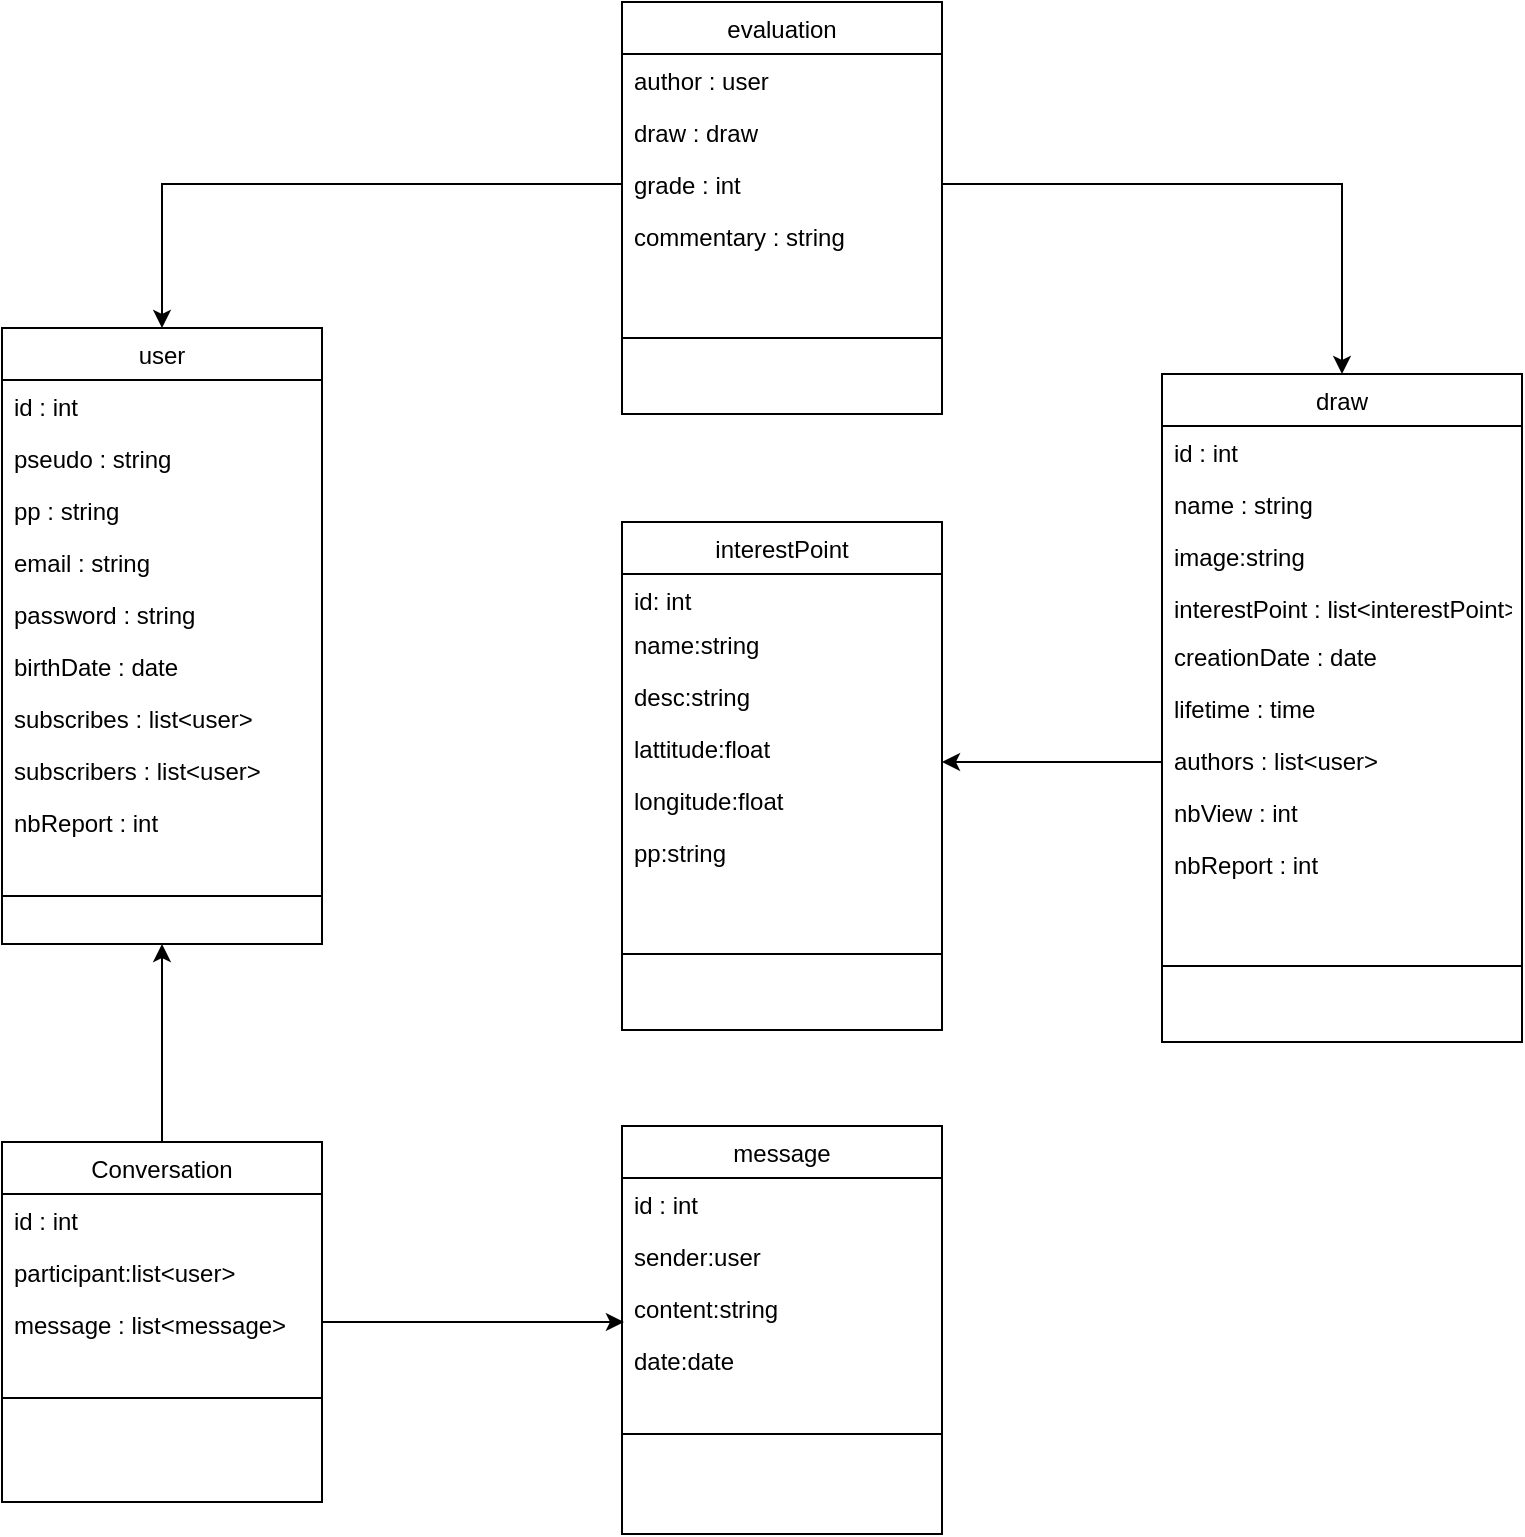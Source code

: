 <mxfile version="20.4.0" type="device"><diagram id="C5RBs43oDa-KdzZeNtuy" name="Page-1"><mxGraphModel dx="1406" dy="1872" grid="1" gridSize="10" guides="1" tooltips="1" connect="1" arrows="1" fold="1" page="1" pageScale="1" pageWidth="827" pageHeight="1169" math="0" shadow="0"><root><mxCell id="WIyWlLk6GJQsqaUBKTNV-0"/><mxCell id="WIyWlLk6GJQsqaUBKTNV-1" parent="WIyWlLk6GJQsqaUBKTNV-0"/><mxCell id="zkfFHV4jXpPFQw0GAbJ--0" value="user" style="swimlane;fontStyle=0;align=center;verticalAlign=top;childLayout=stackLayout;horizontal=1;startSize=26;horizontalStack=0;resizeParent=1;resizeLast=0;collapsible=1;marginBottom=0;rounded=0;shadow=0;strokeWidth=1;" parent="WIyWlLk6GJQsqaUBKTNV-1" vertex="1"><mxGeometry x="30" y="123" width="160" height="308" as="geometry"><mxRectangle x="230" y="140" width="160" height="26" as="alternateBounds"/></mxGeometry></mxCell><mxCell id="zkfFHV4jXpPFQw0GAbJ--1" value="id : int" style="text;align=left;verticalAlign=top;spacingLeft=4;spacingRight=4;overflow=hidden;rotatable=0;points=[[0,0.5],[1,0.5]];portConstraint=eastwest;fontStyle=0" parent="zkfFHV4jXpPFQw0GAbJ--0" vertex="1"><mxGeometry y="26" width="160" height="26" as="geometry"/></mxCell><mxCell id="zkfFHV4jXpPFQw0GAbJ--2" value="pseudo : string" style="text;align=left;verticalAlign=top;spacingLeft=4;spacingRight=4;overflow=hidden;rotatable=0;points=[[0,0.5],[1,0.5]];portConstraint=eastwest;rounded=0;shadow=0;html=0;" parent="zkfFHV4jXpPFQw0GAbJ--0" vertex="1"><mxGeometry y="52" width="160" height="26" as="geometry"/></mxCell><mxCell id="dtUfIxOzaXezNg2mQlsM-30" value="pp : string" style="text;align=left;verticalAlign=top;spacingLeft=4;spacingRight=4;overflow=hidden;rotatable=0;points=[[0,0.5],[1,0.5]];portConstraint=eastwest;rounded=0;shadow=0;html=0;" vertex="1" parent="zkfFHV4jXpPFQw0GAbJ--0"><mxGeometry y="78" width="160" height="26" as="geometry"/></mxCell><mxCell id="zkfFHV4jXpPFQw0GAbJ--3" value="email : string" style="text;align=left;verticalAlign=top;spacingLeft=4;spacingRight=4;overflow=hidden;rotatable=0;points=[[0,0.5],[1,0.5]];portConstraint=eastwest;rounded=0;shadow=0;html=0;" parent="zkfFHV4jXpPFQw0GAbJ--0" vertex="1"><mxGeometry y="104" width="160" height="26" as="geometry"/></mxCell><mxCell id="MYBySqeMSs_uls0IDuyD-0" value="password : string" style="text;align=left;verticalAlign=top;spacingLeft=4;spacingRight=4;overflow=hidden;rotatable=0;points=[[0,0.5],[1,0.5]];portConstraint=eastwest;rounded=0;shadow=0;html=0;" parent="zkfFHV4jXpPFQw0GAbJ--0" vertex="1"><mxGeometry y="130" width="160" height="26" as="geometry"/></mxCell><mxCell id="yzDL4b6_3ntWsnua6wBX-6" value="birthDate : date" style="text;align=left;verticalAlign=top;spacingLeft=4;spacingRight=4;overflow=hidden;rotatable=0;points=[[0,0.5],[1,0.5]];portConstraint=eastwest;rounded=0;shadow=0;html=0;" parent="zkfFHV4jXpPFQw0GAbJ--0" vertex="1"><mxGeometry y="156" width="160" height="26" as="geometry"/></mxCell><mxCell id="dtUfIxOzaXezNg2mQlsM-0" value="subscribes : list&lt;user&gt;" style="text;align=left;verticalAlign=top;spacingLeft=4;spacingRight=4;overflow=hidden;rotatable=0;points=[[0,0.5],[1,0.5]];portConstraint=eastwest;rounded=0;shadow=0;html=0;" vertex="1" parent="zkfFHV4jXpPFQw0GAbJ--0"><mxGeometry y="182" width="160" height="26" as="geometry"/></mxCell><mxCell id="dtUfIxOzaXezNg2mQlsM-1" value="subscribers : list&lt;user&gt;" style="text;align=left;verticalAlign=top;spacingLeft=4;spacingRight=4;overflow=hidden;rotatable=0;points=[[0,0.5],[1,0.5]];portConstraint=eastwest;rounded=0;shadow=0;html=0;" vertex="1" parent="zkfFHV4jXpPFQw0GAbJ--0"><mxGeometry y="208" width="160" height="26" as="geometry"/></mxCell><mxCell id="dtUfIxOzaXezNg2mQlsM-6" value="nbReport : int" style="text;align=left;verticalAlign=top;spacingLeft=4;spacingRight=4;overflow=hidden;rotatable=0;points=[[0,0.5],[1,0.5]];portConstraint=eastwest;fontStyle=0" vertex="1" parent="zkfFHV4jXpPFQw0GAbJ--0"><mxGeometry y="234" width="160" height="26" as="geometry"/></mxCell><mxCell id="zkfFHV4jXpPFQw0GAbJ--4" value="" style="line;html=1;strokeWidth=1;align=left;verticalAlign=middle;spacingTop=-1;spacingLeft=3;spacingRight=3;rotatable=0;labelPosition=right;points=[];portConstraint=eastwest;" parent="zkfFHV4jXpPFQw0GAbJ--0" vertex="1"><mxGeometry y="260" width="160" height="48" as="geometry"/></mxCell><mxCell id="yzDL4b6_3ntWsnua6wBX-24" style="edgeStyle=orthogonalEdgeStyle;rounded=0;orthogonalLoop=1;jettySize=auto;html=1;" parent="WIyWlLk6GJQsqaUBKTNV-1" source="MYBySqeMSs_uls0IDuyD-8" edge="1"><mxGeometry relative="1" as="geometry"><mxPoint x="500" y="340" as="targetPoint"/><Array as="points"><mxPoint x="500" y="340"/></Array></mxGeometry></mxCell><mxCell id="MYBySqeMSs_uls0IDuyD-8" value="draw" style="swimlane;fontStyle=0;align=center;verticalAlign=top;childLayout=stackLayout;horizontal=1;startSize=26;horizontalStack=0;resizeParent=1;resizeParentMax=0;resizeLast=0;collapsible=1;marginBottom=0;" parent="WIyWlLk6GJQsqaUBKTNV-1" vertex="1"><mxGeometry x="610" y="146" width="180" height="334" as="geometry"/></mxCell><mxCell id="MYBySqeMSs_uls0IDuyD-9" value="id : int" style="text;strokeColor=none;fillColor=none;align=left;verticalAlign=top;spacingLeft=4;spacingRight=4;overflow=hidden;rotatable=0;points=[[0,0.5],[1,0.5]];portConstraint=eastwest;fontStyle=0" parent="MYBySqeMSs_uls0IDuyD-8" vertex="1"><mxGeometry y="26" width="180" height="26" as="geometry"/></mxCell><mxCell id="MYBySqeMSs_uls0IDuyD-13" value="name : string" style="text;strokeColor=none;fillColor=none;align=left;verticalAlign=top;spacingLeft=4;spacingRight=4;overflow=hidden;rotatable=0;points=[[0,0.5],[1,0.5]];portConstraint=eastwest;" parent="MYBySqeMSs_uls0IDuyD-8" vertex="1"><mxGeometry y="52" width="180" height="26" as="geometry"/></mxCell><mxCell id="dtUfIxOzaXezNg2mQlsM-31" value="image:string" style="text;strokeColor=none;fillColor=none;align=left;verticalAlign=top;spacingLeft=4;spacingRight=4;overflow=hidden;rotatable=0;points=[[0,0.5],[1,0.5]];portConstraint=eastwest;fontStyle=0" vertex="1" parent="MYBySqeMSs_uls0IDuyD-8"><mxGeometry y="78" width="180" height="26" as="geometry"/></mxCell><mxCell id="yzDL4b6_3ntWsnua6wBX-25" value="interestPoint : list&lt;interestPoint&gt;" style="text;strokeColor=none;fillColor=none;align=left;verticalAlign=top;spacingLeft=4;spacingRight=4;overflow=hidden;rotatable=0;points=[[0,0.5],[1,0.5]];portConstraint=eastwest;fontStyle=0" parent="MYBySqeMSs_uls0IDuyD-8" vertex="1"><mxGeometry y="104" width="180" height="24" as="geometry"/></mxCell><mxCell id="yzDL4b6_3ntWsnua6wBX-26" value="creationDate : date" style="text;strokeColor=none;fillColor=none;align=left;verticalAlign=top;spacingLeft=4;spacingRight=4;overflow=hidden;rotatable=0;points=[[0,0.5],[1,0.5]];portConstraint=eastwest;" parent="MYBySqeMSs_uls0IDuyD-8" vertex="1"><mxGeometry y="128" width="180" height="26" as="geometry"/></mxCell><mxCell id="yzDL4b6_3ntWsnua6wBX-27" value="lifetime : time" style="text;strokeColor=none;fillColor=none;align=left;verticalAlign=top;spacingLeft=4;spacingRight=4;overflow=hidden;rotatable=0;points=[[0,0.5],[1,0.5]];portConstraint=eastwest;" parent="MYBySqeMSs_uls0IDuyD-8" vertex="1"><mxGeometry y="154" width="180" height="26" as="geometry"/></mxCell><mxCell id="dtUfIxOzaXezNg2mQlsM-2" value="authors : list&lt;user&gt;" style="text;strokeColor=none;fillColor=none;align=left;verticalAlign=top;spacingLeft=4;spacingRight=4;overflow=hidden;rotatable=0;points=[[0,0.5],[1,0.5]];portConstraint=eastwest;" vertex="1" parent="MYBySqeMSs_uls0IDuyD-8"><mxGeometry y="180" width="180" height="26" as="geometry"/></mxCell><mxCell id="dtUfIxOzaXezNg2mQlsM-3" value="nbView : int" style="text;strokeColor=none;fillColor=none;align=left;verticalAlign=top;spacingLeft=4;spacingRight=4;overflow=hidden;rotatable=0;points=[[0,0.5],[1,0.5]];portConstraint=eastwest;fontStyle=0" vertex="1" parent="MYBySqeMSs_uls0IDuyD-8"><mxGeometry y="206" width="180" height="26" as="geometry"/></mxCell><mxCell id="dtUfIxOzaXezNg2mQlsM-5" value="nbReport : int" style="text;strokeColor=none;fillColor=none;align=left;verticalAlign=top;spacingLeft=4;spacingRight=4;overflow=hidden;rotatable=0;points=[[0,0.5],[1,0.5]];portConstraint=eastwest;fontStyle=0" vertex="1" parent="MYBySqeMSs_uls0IDuyD-8"><mxGeometry y="232" width="180" height="26" as="geometry"/></mxCell><mxCell id="MYBySqeMSs_uls0IDuyD-10" value="" style="line;strokeWidth=1;fillColor=none;align=left;verticalAlign=middle;spacingTop=-1;spacingLeft=3;spacingRight=3;rotatable=0;labelPosition=right;points=[];portConstraint=eastwest;strokeColor=inherit;" parent="MYBySqeMSs_uls0IDuyD-8" vertex="1"><mxGeometry y="258" width="180" height="76" as="geometry"/></mxCell><mxCell id="yzDL4b6_3ntWsnua6wBX-17" value="interestPoint" style="swimlane;fontStyle=0;align=center;verticalAlign=top;childLayout=stackLayout;horizontal=1;startSize=26;horizontalStack=0;resizeParent=1;resizeParentMax=0;resizeLast=0;collapsible=1;marginBottom=0;" parent="WIyWlLk6GJQsqaUBKTNV-1" vertex="1"><mxGeometry x="340" y="220" width="160" height="254" as="geometry"/></mxCell><mxCell id="yzDL4b6_3ntWsnua6wBX-18" value="id: int" style="text;strokeColor=none;fillColor=none;align=left;verticalAlign=top;spacingLeft=4;spacingRight=4;overflow=hidden;rotatable=0;points=[[0,0.5],[1,0.5]];portConstraint=eastwest;fontStyle=0" parent="yzDL4b6_3ntWsnua6wBX-17" vertex="1"><mxGeometry y="26" width="160" height="22" as="geometry"/></mxCell><mxCell id="yzDL4b6_3ntWsnua6wBX-19" value="name:string" style="text;strokeColor=none;fillColor=none;align=left;verticalAlign=top;spacingLeft=4;spacingRight=4;overflow=hidden;rotatable=0;points=[[0,0.5],[1,0.5]];portConstraint=eastwest;" parent="yzDL4b6_3ntWsnua6wBX-17" vertex="1"><mxGeometry y="48" width="160" height="26" as="geometry"/></mxCell><mxCell id="yzDL4b6_3ntWsnua6wBX-20" value="desc:string" style="text;strokeColor=none;fillColor=none;align=left;verticalAlign=top;spacingLeft=4;spacingRight=4;overflow=hidden;rotatable=0;points=[[0,0.5],[1,0.5]];portConstraint=eastwest;" parent="yzDL4b6_3ntWsnua6wBX-17" vertex="1"><mxGeometry y="74" width="160" height="26" as="geometry"/></mxCell><mxCell id="yzDL4b6_3ntWsnua6wBX-22" value="lattitude:float" style="text;strokeColor=none;fillColor=none;align=left;verticalAlign=top;spacingLeft=4;spacingRight=4;overflow=hidden;rotatable=0;points=[[0,0.5],[1,0.5]];portConstraint=eastwest;" parent="yzDL4b6_3ntWsnua6wBX-17" vertex="1"><mxGeometry y="100" width="160" height="26" as="geometry"/></mxCell><mxCell id="yzDL4b6_3ntWsnua6wBX-23" value="longitude:float" style="text;strokeColor=none;fillColor=none;align=left;verticalAlign=top;spacingLeft=4;spacingRight=4;overflow=hidden;rotatable=0;points=[[0,0.5],[1,0.5]];portConstraint=eastwest;" parent="yzDL4b6_3ntWsnua6wBX-17" vertex="1"><mxGeometry y="126" width="160" height="26" as="geometry"/></mxCell><mxCell id="dtUfIxOzaXezNg2mQlsM-29" value="pp:string" style="text;strokeColor=none;fillColor=none;align=left;verticalAlign=top;spacingLeft=4;spacingRight=4;overflow=hidden;rotatable=0;points=[[0,0.5],[1,0.5]];portConstraint=eastwest;" vertex="1" parent="yzDL4b6_3ntWsnua6wBX-17"><mxGeometry y="152" width="160" height="26" as="geometry"/></mxCell><mxCell id="yzDL4b6_3ntWsnua6wBX-21" value="" style="line;strokeWidth=1;fillColor=none;align=left;verticalAlign=middle;spacingTop=-1;spacingLeft=3;spacingRight=3;rotatable=0;labelPosition=right;points=[];portConstraint=eastwest;strokeColor=inherit;" parent="yzDL4b6_3ntWsnua6wBX-17" vertex="1"><mxGeometry y="178" width="160" height="76" as="geometry"/></mxCell><mxCell id="yzDL4b6_3ntWsnua6wBX-28" value="evaluation" style="swimlane;fontStyle=0;align=center;verticalAlign=top;childLayout=stackLayout;horizontal=1;startSize=26;horizontalStack=0;resizeParent=1;resizeParentMax=0;resizeLast=0;collapsible=1;marginBottom=0;" parent="WIyWlLk6GJQsqaUBKTNV-1" vertex="1"><mxGeometry x="340" y="-40" width="160" height="206" as="geometry"/></mxCell><mxCell id="yzDL4b6_3ntWsnua6wBX-29" value="author : user" style="text;strokeColor=none;fillColor=none;align=left;verticalAlign=top;spacingLeft=4;spacingRight=4;overflow=hidden;rotatable=0;points=[[0,0.5],[1,0.5]];portConstraint=eastwest;fontStyle=0" parent="yzDL4b6_3ntWsnua6wBX-28" vertex="1"><mxGeometry y="26" width="160" height="26" as="geometry"/></mxCell><mxCell id="yzDL4b6_3ntWsnua6wBX-30" value="draw : draw" style="text;strokeColor=none;fillColor=none;align=left;verticalAlign=top;spacingLeft=4;spacingRight=4;overflow=hidden;rotatable=0;points=[[0,0.5],[1,0.5]];portConstraint=eastwest;fontStyle=0" parent="yzDL4b6_3ntWsnua6wBX-28" vertex="1"><mxGeometry y="52" width="160" height="26" as="geometry"/></mxCell><mxCell id="yzDL4b6_3ntWsnua6wBX-32" value="grade : int" style="text;strokeColor=none;fillColor=none;align=left;verticalAlign=top;spacingLeft=4;spacingRight=4;overflow=hidden;rotatable=0;points=[[0,0.5],[1,0.5]];portConstraint=eastwest;" parent="yzDL4b6_3ntWsnua6wBX-28" vertex="1"><mxGeometry y="78" width="160" height="26" as="geometry"/></mxCell><mxCell id="dtUfIxOzaXezNg2mQlsM-4" value="commentary : string" style="text;strokeColor=none;fillColor=none;align=left;verticalAlign=top;spacingLeft=4;spacingRight=4;overflow=hidden;rotatable=0;points=[[0,0.5],[1,0.5]];portConstraint=eastwest;" vertex="1" parent="yzDL4b6_3ntWsnua6wBX-28"><mxGeometry y="104" width="160" height="26" as="geometry"/></mxCell><mxCell id="yzDL4b6_3ntWsnua6wBX-31" value="" style="line;strokeWidth=1;fillColor=none;align=left;verticalAlign=middle;spacingTop=-1;spacingLeft=3;spacingRight=3;rotatable=0;labelPosition=right;points=[];portConstraint=eastwest;strokeColor=inherit;" parent="yzDL4b6_3ntWsnua6wBX-28" vertex="1"><mxGeometry y="130" width="160" height="76" as="geometry"/></mxCell><mxCell id="yzDL4b6_3ntWsnua6wBX-33" style="edgeStyle=orthogonalEdgeStyle;rounded=0;orthogonalLoop=1;jettySize=auto;html=1;" parent="WIyWlLk6GJQsqaUBKTNV-1" source="yzDL4b6_3ntWsnua6wBX-32" target="zkfFHV4jXpPFQw0GAbJ--0" edge="1"><mxGeometry relative="1" as="geometry"/></mxCell><mxCell id="yzDL4b6_3ntWsnua6wBX-34" style="edgeStyle=orthogonalEdgeStyle;rounded=0;orthogonalLoop=1;jettySize=auto;html=1;entryX=0.5;entryY=0;entryDx=0;entryDy=0;" parent="WIyWlLk6GJQsqaUBKTNV-1" source="yzDL4b6_3ntWsnua6wBX-32" target="MYBySqeMSs_uls0IDuyD-8" edge="1"><mxGeometry relative="1" as="geometry"/></mxCell><mxCell id="dtUfIxOzaXezNg2mQlsM-7" value="message" style="swimlane;fontStyle=0;align=center;verticalAlign=top;childLayout=stackLayout;horizontal=1;startSize=26;horizontalStack=0;resizeParent=1;resizeLast=0;collapsible=1;marginBottom=0;rounded=0;shadow=0;strokeWidth=1;" vertex="1" parent="WIyWlLk6GJQsqaUBKTNV-1"><mxGeometry x="340" y="522" width="160" height="204" as="geometry"><mxRectangle x="230" y="140" width="160" height="26" as="alternateBounds"/></mxGeometry></mxCell><mxCell id="dtUfIxOzaXezNg2mQlsM-8" value="id : int" style="text;align=left;verticalAlign=top;spacingLeft=4;spacingRight=4;overflow=hidden;rotatable=0;points=[[0,0.5],[1,0.5]];portConstraint=eastwest;fontStyle=0" vertex="1" parent="dtUfIxOzaXezNg2mQlsM-7"><mxGeometry y="26" width="160" height="26" as="geometry"/></mxCell><mxCell id="dtUfIxOzaXezNg2mQlsM-9" value="sender:user" style="text;align=left;verticalAlign=top;spacingLeft=4;spacingRight=4;overflow=hidden;rotatable=0;points=[[0,0.5],[1,0.5]];portConstraint=eastwest;rounded=0;shadow=0;html=0;" vertex="1" parent="dtUfIxOzaXezNg2mQlsM-7"><mxGeometry y="52" width="160" height="26" as="geometry"/></mxCell><mxCell id="dtUfIxOzaXezNg2mQlsM-11" value="content:string" style="text;align=left;verticalAlign=top;spacingLeft=4;spacingRight=4;overflow=hidden;rotatable=0;points=[[0,0.5],[1,0.5]];portConstraint=eastwest;rounded=0;shadow=0;html=0;" vertex="1" parent="dtUfIxOzaXezNg2mQlsM-7"><mxGeometry y="78" width="160" height="26" as="geometry"/></mxCell><mxCell id="dtUfIxOzaXezNg2mQlsM-12" value="date:date" style="text;align=left;verticalAlign=top;spacingLeft=4;spacingRight=4;overflow=hidden;rotatable=0;points=[[0,0.5],[1,0.5]];portConstraint=eastwest;rounded=0;shadow=0;html=0;" vertex="1" parent="dtUfIxOzaXezNg2mQlsM-7"><mxGeometry y="104" width="160" height="26" as="geometry"/></mxCell><mxCell id="dtUfIxOzaXezNg2mQlsM-16" value="" style="line;html=1;strokeWidth=1;align=left;verticalAlign=middle;spacingTop=-1;spacingLeft=3;spacingRight=3;rotatable=0;labelPosition=right;points=[];portConstraint=eastwest;" vertex="1" parent="dtUfIxOzaXezNg2mQlsM-7"><mxGeometry y="130" width="160" height="48" as="geometry"/></mxCell><mxCell id="dtUfIxOzaXezNg2mQlsM-32" style="edgeStyle=orthogonalEdgeStyle;rounded=0;orthogonalLoop=1;jettySize=auto;html=1;entryX=0.5;entryY=1;entryDx=0;entryDy=0;" edge="1" parent="WIyWlLk6GJQsqaUBKTNV-1" source="dtUfIxOzaXezNg2mQlsM-17" target="zkfFHV4jXpPFQw0GAbJ--0"><mxGeometry relative="1" as="geometry"/></mxCell><mxCell id="dtUfIxOzaXezNg2mQlsM-17" value="Conversation" style="swimlane;fontStyle=0;align=center;verticalAlign=top;childLayout=stackLayout;horizontal=1;startSize=26;horizontalStack=0;resizeParent=1;resizeLast=0;collapsible=1;marginBottom=0;rounded=0;shadow=0;strokeWidth=1;" vertex="1" parent="WIyWlLk6GJQsqaUBKTNV-1"><mxGeometry x="30" y="530" width="160" height="180" as="geometry"><mxRectangle x="230" y="140" width="160" height="26" as="alternateBounds"/></mxGeometry></mxCell><mxCell id="dtUfIxOzaXezNg2mQlsM-18" value="id : int" style="text;align=left;verticalAlign=top;spacingLeft=4;spacingRight=4;overflow=hidden;rotatable=0;points=[[0,0.5],[1,0.5]];portConstraint=eastwest;fontStyle=0" vertex="1" parent="dtUfIxOzaXezNg2mQlsM-17"><mxGeometry y="26" width="160" height="26" as="geometry"/></mxCell><mxCell id="dtUfIxOzaXezNg2mQlsM-28" value="participant:list&lt;user&gt;" style="text;align=left;verticalAlign=top;spacingLeft=4;spacingRight=4;overflow=hidden;rotatable=0;points=[[0,0.5],[1,0.5]];portConstraint=eastwest;rounded=0;shadow=0;html=0;" vertex="1" parent="dtUfIxOzaXezNg2mQlsM-17"><mxGeometry y="52" width="160" height="26" as="geometry"/></mxCell><mxCell id="dtUfIxOzaXezNg2mQlsM-21" value="message : list&lt;message&gt;" style="text;align=left;verticalAlign=top;spacingLeft=4;spacingRight=4;overflow=hidden;rotatable=0;points=[[0,0.5],[1,0.5]];portConstraint=eastwest;rounded=0;shadow=0;html=0;" vertex="1" parent="dtUfIxOzaXezNg2mQlsM-17"><mxGeometry y="78" width="160" height="26" as="geometry"/></mxCell><mxCell id="dtUfIxOzaXezNg2mQlsM-23" value="" style="line;html=1;strokeWidth=1;align=left;verticalAlign=middle;spacingTop=-1;spacingLeft=3;spacingRight=3;rotatable=0;labelPosition=right;points=[];portConstraint=eastwest;" vertex="1" parent="dtUfIxOzaXezNg2mQlsM-17"><mxGeometry y="104" width="160" height="48" as="geometry"/></mxCell><mxCell id="dtUfIxOzaXezNg2mQlsM-25" style="edgeStyle=orthogonalEdgeStyle;rounded=0;orthogonalLoop=1;jettySize=auto;html=1;entryX=0.006;entryY=0.769;entryDx=0;entryDy=0;entryPerimeter=0;exitX=1;exitY=0.5;exitDx=0;exitDy=0;" edge="1" parent="WIyWlLk6GJQsqaUBKTNV-1" source="dtUfIxOzaXezNg2mQlsM-17"><mxGeometry relative="1" as="geometry"><mxPoint x="340.96" y="619.994" as="targetPoint"/></mxGeometry></mxCell></root></mxGraphModel></diagram></mxfile>
